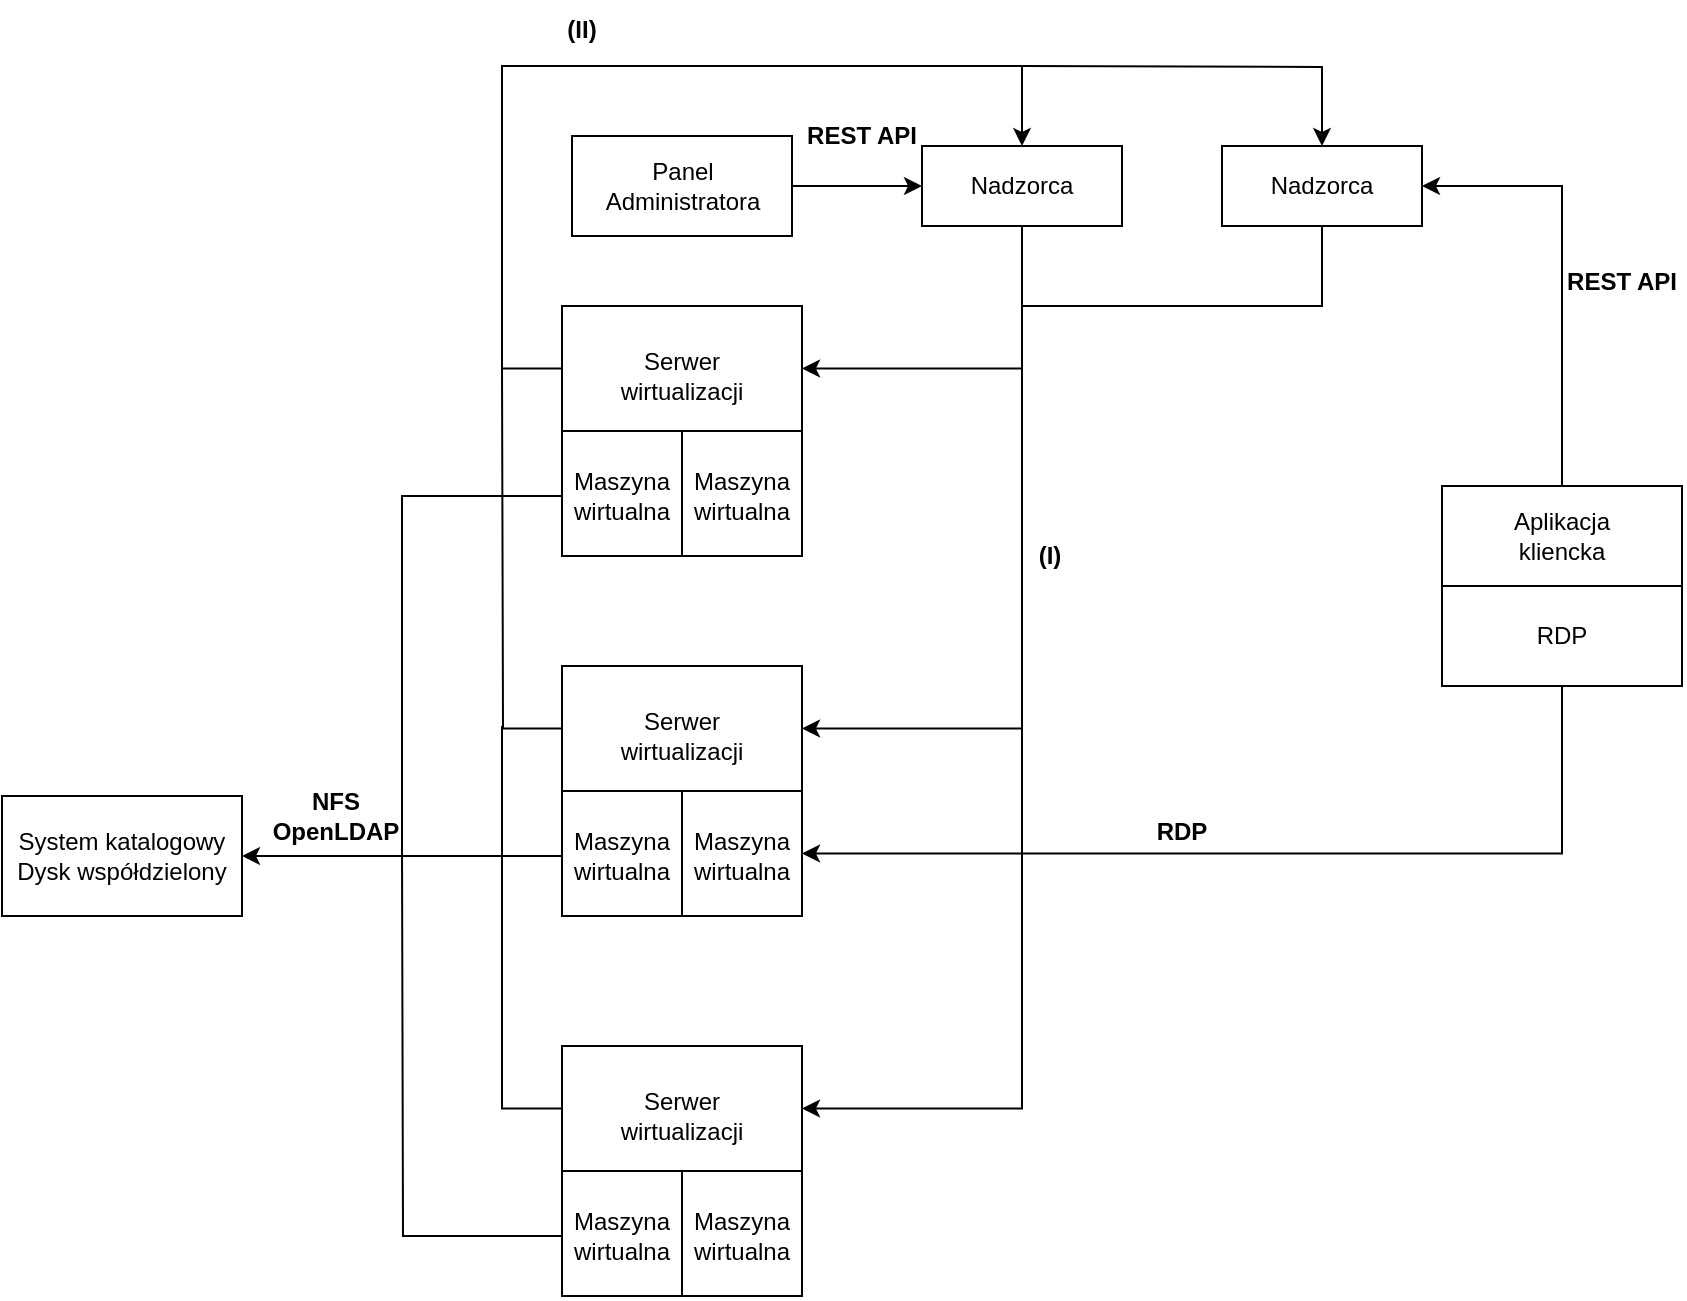 <mxfile version="15.7.0" type="device"><diagram id="nf5EJ6JDlaZsPXbniaP-" name="Page-1"><mxGraphModel dx="2249" dy="802" grid="1" gridSize="10" guides="1" tooltips="1" connect="1" arrows="1" fold="1" page="1" pageScale="1" pageWidth="827" pageHeight="1169" math="0" shadow="0"><root><mxCell id="0"/><mxCell id="1" parent="0"/><mxCell id="wjTBrzEkc6-O8O09spCL-27" style="edgeStyle=orthogonalEdgeStyle;rounded=0;orthogonalLoop=1;jettySize=auto;html=1;entryX=1;entryY=0.25;entryDx=0;entryDy=0;exitX=0.5;exitY=1;exitDx=0;exitDy=0;" parent="1" source="wjTBrzEkc6-O8O09spCL-2" target="wjTBrzEkc6-O8O09spCL-13" edge="1"><mxGeometry relative="1" as="geometry"/></mxCell><mxCell id="wjTBrzEkc6-O8O09spCL-2" value="Nadzorca" style="rounded=0;whiteSpace=wrap;html=1;" parent="1" vertex="1"><mxGeometry x="380" y="80" width="100" height="40" as="geometry"/></mxCell><mxCell id="wjTBrzEkc6-O8O09spCL-28" style="edgeStyle=orthogonalEdgeStyle;rounded=0;orthogonalLoop=1;jettySize=auto;html=1;exitX=0;exitY=0.25;exitDx=0;exitDy=0;entryX=0.5;entryY=0;entryDx=0;entryDy=0;" parent="1" source="wjTBrzEkc6-O8O09spCL-13" target="wjTBrzEkc6-O8O09spCL-2" edge="1"><mxGeometry relative="1" as="geometry"><mxPoint x="80" y="40" as="targetPoint"/><Array as="points"><mxPoint x="170" y="191"/><mxPoint x="170" y="40"/><mxPoint x="430" y="40"/><mxPoint x="430" y="80"/></Array></mxGeometry></mxCell><mxCell id="wjTBrzEkc6-O8O09spCL-13" value="" style="rounded=0;whiteSpace=wrap;html=1;" parent="1" vertex="1"><mxGeometry x="200" y="160" width="120" height="125" as="geometry"/></mxCell><mxCell id="wjTBrzEkc6-O8O09spCL-18" value="" style="endArrow=none;html=1;rounded=0;exitX=0;exitY=0.5;exitDx=0;exitDy=0;entryX=1;entryY=0.5;entryDx=0;entryDy=0;" parent="1" source="wjTBrzEkc6-O8O09spCL-13" target="wjTBrzEkc6-O8O09spCL-13" edge="1"><mxGeometry width="50" height="50" relative="1" as="geometry"><mxPoint x="700" y="400" as="sourcePoint"/><mxPoint x="750" y="350" as="targetPoint"/></mxGeometry></mxCell><mxCell id="wjTBrzEkc6-O8O09spCL-23" value="" style="endArrow=none;html=1;rounded=0;exitX=0.5;exitY=1;exitDx=0;exitDy=0;" parent="1" source="wjTBrzEkc6-O8O09spCL-13" edge="1"><mxGeometry width="50" height="50" relative="1" as="geometry"><mxPoint x="259.5" y="253.5" as="sourcePoint"/><mxPoint x="260" y="223" as="targetPoint"/></mxGeometry></mxCell><mxCell id="wjTBrzEkc6-O8O09spCL-24" value="Serwer&lt;br&gt;wirtualizacji" style="text;html=1;strokeColor=none;fillColor=none;align=center;verticalAlign=middle;whiteSpace=wrap;rounded=0;" parent="1" vertex="1"><mxGeometry x="230" y="180" width="60" height="30" as="geometry"/></mxCell><mxCell id="wjTBrzEkc6-O8O09spCL-25" value="Maszyna&lt;br&gt;wirtualna" style="text;html=1;strokeColor=none;fillColor=none;align=center;verticalAlign=middle;whiteSpace=wrap;rounded=0;" parent="1" vertex="1"><mxGeometry x="200" y="230" width="60" height="50" as="geometry"/></mxCell><mxCell id="wjTBrzEkc6-O8O09spCL-26" value="Maszyna&lt;br&gt;wirtualna" style="text;html=1;strokeColor=none;fillColor=none;align=center;verticalAlign=middle;whiteSpace=wrap;rounded=0;" parent="1" vertex="1"><mxGeometry x="260" y="230" width="60" height="50" as="geometry"/></mxCell><mxCell id="wjTBrzEkc6-O8O09spCL-30" value="Nadzorca" style="rounded=0;whiteSpace=wrap;html=1;" parent="1" vertex="1"><mxGeometry x="530" y="80" width="100" height="40" as="geometry"/></mxCell><mxCell id="wjTBrzEkc6-O8O09spCL-31" style="edgeStyle=orthogonalEdgeStyle;rounded=0;orthogonalLoop=1;jettySize=auto;html=1;entryX=0.5;entryY=0;entryDx=0;entryDy=0;" parent="1" target="wjTBrzEkc6-O8O09spCL-30" edge="1"><mxGeometry relative="1" as="geometry"><mxPoint x="495" y="-31.3" as="targetPoint"/><mxPoint x="430" y="40" as="sourcePoint"/></mxGeometry></mxCell><mxCell id="wjTBrzEkc6-O8O09spCL-32" value="" style="rounded=0;whiteSpace=wrap;html=1;" parent="1" vertex="1"><mxGeometry x="200" y="340" width="120" height="125" as="geometry"/></mxCell><mxCell id="wjTBrzEkc6-O8O09spCL-33" value="" style="endArrow=none;html=1;rounded=0;exitX=0;exitY=0.5;exitDx=0;exitDy=0;entryX=1;entryY=0.5;entryDx=0;entryDy=0;" parent="1" source="wjTBrzEkc6-O8O09spCL-32" target="wjTBrzEkc6-O8O09spCL-32" edge="1"><mxGeometry width="50" height="50" relative="1" as="geometry"><mxPoint x="700" y="580" as="sourcePoint"/><mxPoint x="750" y="530" as="targetPoint"/></mxGeometry></mxCell><mxCell id="wjTBrzEkc6-O8O09spCL-34" value="" style="endArrow=none;html=1;rounded=0;exitX=0.5;exitY=1;exitDx=0;exitDy=0;" parent="1" source="wjTBrzEkc6-O8O09spCL-32" edge="1"><mxGeometry width="50" height="50" relative="1" as="geometry"><mxPoint x="259.5" y="433.5" as="sourcePoint"/><mxPoint x="260" y="403.0" as="targetPoint"/></mxGeometry></mxCell><mxCell id="wjTBrzEkc6-O8O09spCL-35" value="Serwer&lt;br&gt;wirtualizacji" style="text;html=1;strokeColor=none;fillColor=none;align=center;verticalAlign=middle;whiteSpace=wrap;rounded=0;" parent="1" vertex="1"><mxGeometry x="230" y="360" width="60" height="30" as="geometry"/></mxCell><mxCell id="wjTBrzEkc6-O8O09spCL-36" value="Maszyna&lt;br&gt;wirtualna" style="text;html=1;strokeColor=none;fillColor=none;align=center;verticalAlign=middle;whiteSpace=wrap;rounded=0;" parent="1" vertex="1"><mxGeometry x="200" y="410" width="60" height="50" as="geometry"/></mxCell><mxCell id="wjTBrzEkc6-O8O09spCL-37" value="Maszyna&lt;br&gt;wirtualna" style="text;html=1;strokeColor=none;fillColor=none;align=center;verticalAlign=middle;whiteSpace=wrap;rounded=0;" parent="1" vertex="1"><mxGeometry x="260" y="410" width="60" height="50" as="geometry"/></mxCell><mxCell id="wjTBrzEkc6-O8O09spCL-38" value="" style="rounded=0;whiteSpace=wrap;html=1;" parent="1" vertex="1"><mxGeometry x="200" y="530" width="120" height="125" as="geometry"/></mxCell><mxCell id="wjTBrzEkc6-O8O09spCL-39" value="" style="endArrow=none;html=1;rounded=0;exitX=0;exitY=0.5;exitDx=0;exitDy=0;entryX=1;entryY=0.5;entryDx=0;entryDy=0;" parent="1" source="wjTBrzEkc6-O8O09spCL-38" target="wjTBrzEkc6-O8O09spCL-38" edge="1"><mxGeometry width="50" height="50" relative="1" as="geometry"><mxPoint x="700" y="770" as="sourcePoint"/><mxPoint x="750" y="720" as="targetPoint"/></mxGeometry></mxCell><mxCell id="wjTBrzEkc6-O8O09spCL-40" value="" style="endArrow=none;html=1;rounded=0;exitX=0.5;exitY=1;exitDx=0;exitDy=0;" parent="1" source="wjTBrzEkc6-O8O09spCL-38" edge="1"><mxGeometry width="50" height="50" relative="1" as="geometry"><mxPoint x="259.5" y="623.5" as="sourcePoint"/><mxPoint x="260" y="593.0" as="targetPoint"/></mxGeometry></mxCell><mxCell id="wjTBrzEkc6-O8O09spCL-41" value="Serwer&lt;br&gt;wirtualizacji" style="text;html=1;strokeColor=none;fillColor=none;align=center;verticalAlign=middle;whiteSpace=wrap;rounded=0;" parent="1" vertex="1"><mxGeometry x="230" y="550" width="60" height="30" as="geometry"/></mxCell><mxCell id="wjTBrzEkc6-O8O09spCL-42" value="Maszyna&lt;br&gt;wirtualna" style="text;html=1;strokeColor=none;fillColor=none;align=center;verticalAlign=middle;whiteSpace=wrap;rounded=0;" parent="1" vertex="1"><mxGeometry x="200" y="600" width="60" height="50" as="geometry"/></mxCell><mxCell id="wjTBrzEkc6-O8O09spCL-43" value="Maszyna&lt;br&gt;wirtualna" style="text;html=1;strokeColor=none;fillColor=none;align=center;verticalAlign=middle;whiteSpace=wrap;rounded=0;" parent="1" vertex="1"><mxGeometry x="260" y="600" width="60" height="50" as="geometry"/></mxCell><mxCell id="wjTBrzEkc6-O8O09spCL-48" style="edgeStyle=orthogonalEdgeStyle;rounded=0;orthogonalLoop=1;jettySize=auto;html=1;entryX=1;entryY=0.5;entryDx=0;entryDy=0;" parent="1" source="wjTBrzEkc6-O8O09spCL-44" target="wjTBrzEkc6-O8O09spCL-30" edge="1"><mxGeometry relative="1" as="geometry"><Array as="points"><mxPoint x="700" y="100"/></Array></mxGeometry></mxCell><mxCell id="wjTBrzEkc6-O8O09spCL-50" style="edgeStyle=orthogonalEdgeStyle;rounded=0;orthogonalLoop=1;jettySize=auto;html=1;entryX=1;entryY=0.75;entryDx=0;entryDy=0;" parent="1" source="wjTBrzEkc6-O8O09spCL-44" target="wjTBrzEkc6-O8O09spCL-32" edge="1"><mxGeometry relative="1" as="geometry"><mxPoint x="450" y="450" as="targetPoint"/><Array as="points"><mxPoint x="700" y="434"/></Array></mxGeometry></mxCell><mxCell id="wjTBrzEkc6-O8O09spCL-44" value="" style="rounded=0;whiteSpace=wrap;html=1;" parent="1" vertex="1"><mxGeometry x="640" y="250" width="120" height="100" as="geometry"/></mxCell><mxCell id="wjTBrzEkc6-O8O09spCL-45" value="" style="endArrow=none;html=1;rounded=0;exitX=0;exitY=0.5;exitDx=0;exitDy=0;entryX=1;entryY=0.5;entryDx=0;entryDy=0;" parent="1" source="wjTBrzEkc6-O8O09spCL-44" target="wjTBrzEkc6-O8O09spCL-44" edge="1"><mxGeometry width="50" height="50" relative="1" as="geometry"><mxPoint x="670" y="310" as="sourcePoint"/><mxPoint x="720" y="260" as="targetPoint"/></mxGeometry></mxCell><mxCell id="wjTBrzEkc6-O8O09spCL-46" value="Aplikacja kliencka" style="text;html=1;strokeColor=none;fillColor=none;align=center;verticalAlign=middle;whiteSpace=wrap;rounded=0;" parent="1" vertex="1"><mxGeometry x="670" y="260" width="60" height="30" as="geometry"/></mxCell><mxCell id="wjTBrzEkc6-O8O09spCL-47" value="RDP" style="text;html=1;strokeColor=none;fillColor=none;align=center;verticalAlign=middle;whiteSpace=wrap;rounded=0;" parent="1" vertex="1"><mxGeometry x="670" y="310" width="60" height="30" as="geometry"/></mxCell><mxCell id="wjTBrzEkc6-O8O09spCL-51" style="edgeStyle=orthogonalEdgeStyle;rounded=0;orthogonalLoop=1;jettySize=auto;html=1;entryX=1;entryY=0.25;entryDx=0;entryDy=0;" parent="1" target="wjTBrzEkc6-O8O09spCL-32" edge="1"><mxGeometry relative="1" as="geometry"><mxPoint x="430" y="190" as="sourcePoint"/><mxPoint x="430" y="360" as="targetPoint"/><Array as="points"><mxPoint x="430" y="371"/></Array></mxGeometry></mxCell><mxCell id="wjTBrzEkc6-O8O09spCL-52" style="edgeStyle=orthogonalEdgeStyle;rounded=0;orthogonalLoop=1;jettySize=auto;html=1;entryX=1;entryY=0.25;entryDx=0;entryDy=0;" parent="1" target="wjTBrzEkc6-O8O09spCL-38" edge="1"><mxGeometry relative="1" as="geometry"><mxPoint x="430" y="370" as="sourcePoint"/><mxPoint x="320" y="551.25" as="targetPoint"/><Array as="points"><mxPoint x="430" y="561"/></Array></mxGeometry></mxCell><mxCell id="wjTBrzEkc6-O8O09spCL-53" style="edgeStyle=orthogonalEdgeStyle;rounded=0;orthogonalLoop=1;jettySize=auto;html=1;exitDx=0;exitDy=0;endArrow=none;endFill=0;" parent="1" source="wjTBrzEkc6-O8O09spCL-30" edge="1"><mxGeometry relative="1" as="geometry"><mxPoint x="430" y="160" as="targetPoint"/><mxPoint x="604" y="190" as="sourcePoint"/><Array as="points"><mxPoint x="580" y="160"/><mxPoint x="460" y="160"/></Array></mxGeometry></mxCell><mxCell id="wjTBrzEkc6-O8O09spCL-54" value="" style="endArrow=none;html=1;rounded=0;edgeStyle=orthogonalEdgeStyle;exitX=0;exitY=0.25;exitDx=0;exitDy=0;" parent="1" source="wjTBrzEkc6-O8O09spCL-32" edge="1"><mxGeometry width="50" height="50" relative="1" as="geometry"><mxPoint x="120" y="320" as="sourcePoint"/><mxPoint x="170" y="190" as="targetPoint"/></mxGeometry></mxCell><mxCell id="wjTBrzEkc6-O8O09spCL-55" value="" style="endArrow=none;html=1;rounded=0;edgeStyle=orthogonalEdgeStyle;exitX=0;exitY=0.25;exitDx=0;exitDy=0;" parent="1" source="wjTBrzEkc6-O8O09spCL-38" edge="1"><mxGeometry width="50" height="50" relative="1" as="geometry"><mxPoint x="170" y="571.25" as="sourcePoint"/><mxPoint x="170" y="370" as="targetPoint"/><Array as="points"><mxPoint x="170" y="561"/><mxPoint x="170" y="390"/></Array></mxGeometry></mxCell><mxCell id="wjTBrzEkc6-O8O09spCL-57" style="edgeStyle=orthogonalEdgeStyle;rounded=0;orthogonalLoop=1;jettySize=auto;html=1;entryX=1;entryY=0.5;entryDx=0;entryDy=0;endArrow=none;endFill=0;startArrow=classic;startFill=1;exitX=0;exitY=0.5;exitDx=0;exitDy=0;" parent="1" source="wjTBrzEkc6-O8O09spCL-2" target="wjTBrzEkc6-O8O09spCL-56" edge="1"><mxGeometry relative="1" as="geometry"><mxPoint x="340" y="80" as="sourcePoint"/></mxGeometry></mxCell><mxCell id="wjTBrzEkc6-O8O09spCL-56" value="Panel&lt;br&gt;Administratora" style="html=1;" parent="1" vertex="1"><mxGeometry x="205" y="75" width="110" height="50" as="geometry"/></mxCell><mxCell id="wjTBrzEkc6-O8O09spCL-59" value="System katalogowy&lt;br&gt;Dysk współdzielony" style="rounded=0;whiteSpace=wrap;html=1;" parent="1" vertex="1"><mxGeometry x="-80" y="405" width="120" height="60" as="geometry"/></mxCell><mxCell id="wjTBrzEkc6-O8O09spCL-61" value="" style="endArrow=classic;html=1;rounded=0;entryX=1;entryY=0.5;entryDx=0;entryDy=0;edgeStyle=orthogonalEdgeStyle;exitX=0;exitY=0.5;exitDx=0;exitDy=0;" parent="1" source="wjTBrzEkc6-O8O09spCL-25" target="wjTBrzEkc6-O8O09spCL-59" edge="1"><mxGeometry width="50" height="50" relative="1" as="geometry"><mxPoint x="60" y="340" as="sourcePoint"/><mxPoint x="110" y="290" as="targetPoint"/><Array as="points"><mxPoint x="120" y="255"/><mxPoint x="120" y="435"/></Array></mxGeometry></mxCell><mxCell id="wjTBrzEkc6-O8O09spCL-62" value="" style="endArrow=none;html=1;rounded=0;edgeStyle=orthogonalEdgeStyle;exitX=0;exitY=0.5;exitDx=0;exitDy=0;endFill=0;" parent="1" source="wjTBrzEkc6-O8O09spCL-36" edge="1"><mxGeometry width="50" height="50" relative="1" as="geometry"><mxPoint x="160" y="465" as="sourcePoint"/><mxPoint x="120" y="435" as="targetPoint"/></mxGeometry></mxCell><mxCell id="wjTBrzEkc6-O8O09spCL-63" value="" style="endArrow=none;html=1;rounded=0;edgeStyle=orthogonalEdgeStyle;exitX=0;exitY=0.5;exitDx=0;exitDy=0;endFill=0;" parent="1" source="wjTBrzEkc6-O8O09spCL-42" edge="1"><mxGeometry width="50" height="50" relative="1" as="geometry"><mxPoint x="120" y="565" as="sourcePoint"/><mxPoint x="120" y="430" as="targetPoint"/></mxGeometry></mxCell><mxCell id="wjTBrzEkc6-O8O09spCL-65" value="" style="shape=image;html=1;verticalAlign=top;verticalLabelPosition=bottom;labelBackgroundColor=#ffffff;imageAspect=0;aspect=fixed;image=https://cdn4.iconfinder.com/data/icons/essential-app-2/16/record-round-circle-dot-128.png" parent="1" vertex="1"><mxGeometry x="427" y="368" width="6" height="6" as="geometry"/></mxCell><mxCell id="wjTBrzEkc6-O8O09spCL-67" value="" style="shape=image;html=1;verticalAlign=top;verticalLabelPosition=bottom;labelBackgroundColor=#ffffff;imageAspect=0;aspect=fixed;image=https://cdn4.iconfinder.com/data/icons/essential-app-2/16/record-round-circle-dot-128.png" parent="1" vertex="1"><mxGeometry x="427" y="188" width="6" height="6" as="geometry"/></mxCell><mxCell id="wjTBrzEkc6-O8O09spCL-69" value="" style="shape=image;html=1;verticalAlign=top;verticalLabelPosition=bottom;labelBackgroundColor=#ffffff;imageAspect=0;aspect=fixed;image=https://cdn4.iconfinder.com/data/icons/essential-app-2/16/record-round-circle-dot-128.png" parent="1" vertex="1"><mxGeometry x="427" y="157" width="6" height="6" as="geometry"/></mxCell><mxCell id="wjTBrzEkc6-O8O09spCL-70" value="" style="shape=image;html=1;verticalAlign=top;verticalLabelPosition=bottom;labelBackgroundColor=#ffffff;imageAspect=0;aspect=fixed;image=https://cdn4.iconfinder.com/data/icons/essential-app-2/16/record-round-circle-dot-128.png" parent="1" vertex="1"><mxGeometry x="167" y="188" width="6" height="6" as="geometry"/></mxCell><mxCell id="wjTBrzEkc6-O8O09spCL-71" value="" style="shape=image;html=1;verticalAlign=top;verticalLabelPosition=bottom;labelBackgroundColor=#ffffff;imageAspect=0;aspect=fixed;image=https://cdn4.iconfinder.com/data/icons/essential-app-2/16/record-round-circle-dot-128.png" parent="1" vertex="1"><mxGeometry x="167" y="368" width="6" height="6" as="geometry"/></mxCell><mxCell id="wjTBrzEkc6-O8O09spCL-72" value="" style="shape=image;html=1;verticalAlign=top;verticalLabelPosition=bottom;labelBackgroundColor=#ffffff;imageAspect=0;aspect=fixed;image=https://cdn4.iconfinder.com/data/icons/essential-app-2/16/record-round-circle-dot-128.png" parent="1" vertex="1"><mxGeometry x="117" y="432" width="6" height="6" as="geometry"/></mxCell><mxCell id="wjTBrzEkc6-O8O09spCL-73" value="" style="shape=image;html=1;verticalAlign=top;verticalLabelPosition=bottom;labelBackgroundColor=#ffffff;imageAspect=0;aspect=fixed;image=https://cdn4.iconfinder.com/data/icons/essential-app-2/16/record-round-circle-dot-128.png" parent="1" vertex="1"><mxGeometry x="427" y="37" width="6" height="6" as="geometry"/></mxCell><mxCell id="GdweS1kkt7S2hr0M9tU2-1" value="&lt;b&gt;RDP&lt;/b&gt;" style="text;html=1;strokeColor=none;fillColor=none;align=center;verticalAlign=middle;whiteSpace=wrap;rounded=0;" vertex="1" parent="1"><mxGeometry x="480" y="408" width="60" height="30" as="geometry"/></mxCell><mxCell id="GdweS1kkt7S2hr0M9tU2-2" value="&lt;b&gt;(I)&lt;/b&gt;" style="text;html=1;strokeColor=none;fillColor=none;align=center;verticalAlign=middle;whiteSpace=wrap;rounded=0;" vertex="1" parent="1"><mxGeometry x="414" y="270" width="60" height="30" as="geometry"/></mxCell><mxCell id="GdweS1kkt7S2hr0M9tU2-3" value="&lt;b&gt;(II)&lt;/b&gt;" style="text;html=1;strokeColor=none;fillColor=none;align=center;verticalAlign=middle;whiteSpace=wrap;rounded=0;" vertex="1" parent="1"><mxGeometry x="180" y="7" width="60" height="30" as="geometry"/></mxCell><mxCell id="GdweS1kkt7S2hr0M9tU2-4" value="&lt;b&gt;REST API&lt;/b&gt;" style="text;html=1;strokeColor=none;fillColor=none;align=center;verticalAlign=middle;whiteSpace=wrap;rounded=0;" vertex="1" parent="1"><mxGeometry x="700" y="133" width="60" height="30" as="geometry"/></mxCell><mxCell id="GdweS1kkt7S2hr0M9tU2-5" value="&lt;b&gt;NFS&lt;br&gt;OpenLDAP&lt;br&gt;&lt;/b&gt;" style="text;html=1;strokeColor=none;fillColor=none;align=center;verticalAlign=middle;whiteSpace=wrap;rounded=0;" vertex="1" parent="1"><mxGeometry x="57" y="400" width="60" height="30" as="geometry"/></mxCell><mxCell id="GdweS1kkt7S2hr0M9tU2-6" value="&lt;b&gt;REST API&lt;/b&gt;" style="text;html=1;strokeColor=none;fillColor=none;align=center;verticalAlign=middle;whiteSpace=wrap;rounded=0;" vertex="1" parent="1"><mxGeometry x="320" y="60" width="60" height="30" as="geometry"/></mxCell></root></mxGraphModel></diagram></mxfile>